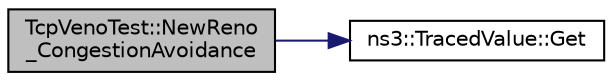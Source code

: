 digraph "TcpVenoTest::NewReno_CongestionAvoidance"
{
 // LATEX_PDF_SIZE
  edge [fontname="Helvetica",fontsize="10",labelfontname="Helvetica",labelfontsize="10"];
  node [fontname="Helvetica",fontsize="10",shape=record];
  rankdir="LR";
  Node1 [label="TcpVenoTest::NewReno\l_CongestionAvoidance",height=0.2,width=0.4,color="black", fillcolor="grey75", style="filled", fontcolor="black",tooltip="Mimics the NewReno Congestion Avoidance algorithm."];
  Node1 -> Node2 [color="midnightblue",fontsize="10",style="solid",fontname="Helvetica"];
  Node2 [label="ns3::TracedValue::Get",height=0.2,width=0.4,color="black", fillcolor="white", style="filled",URL="$classns3_1_1_traced_value.html#af77ce761fca6254db42c875dd1a4cdc6",tooltip="Get the underlying value."];
}
